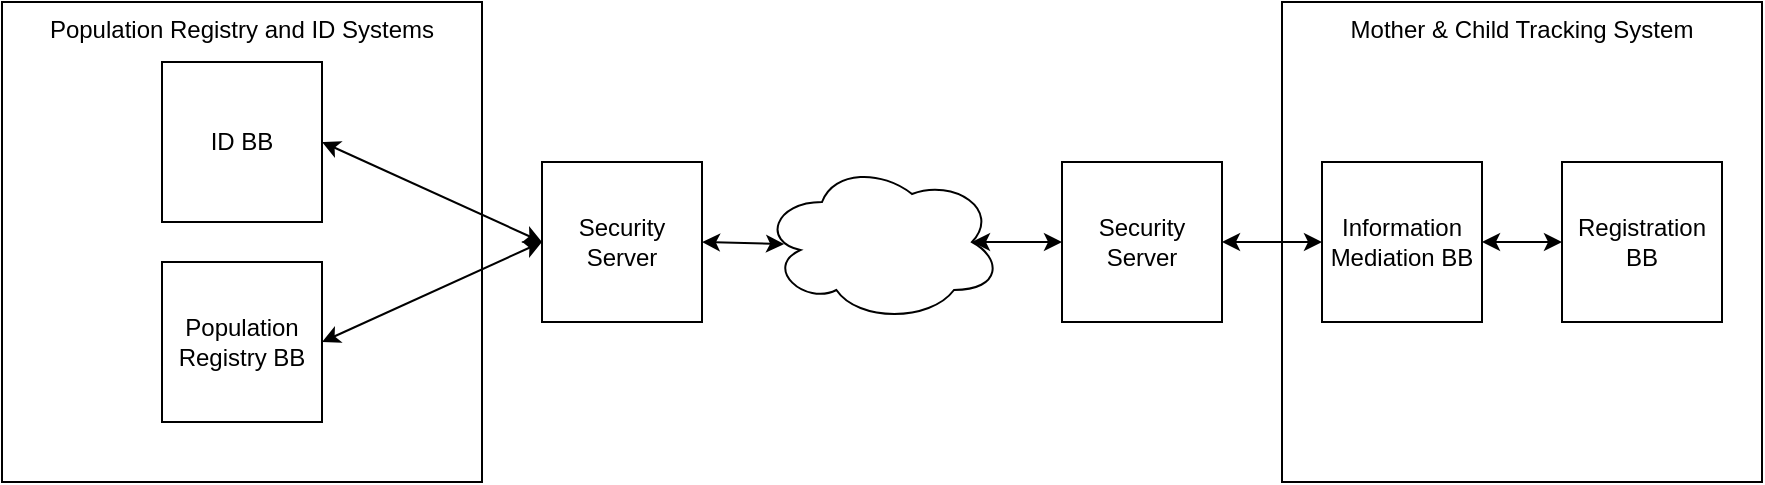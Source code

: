 <mxfile version="14.4.2" type="device"><diagram id="GDe1zzw1R1Iudi7BCuyX" name="Page-1"><mxGraphModel dx="2036" dy="1873" grid="1" gridSize="10" guides="1" tooltips="1" connect="1" arrows="1" fold="1" page="1" pageScale="1" pageWidth="850" pageHeight="1100" math="0" shadow="0"><root><mxCell id="0"/><mxCell id="1" parent="0"/><mxCell id="JqMZqRdezllM6rYK4mv--22" value="Population Registry and ID Systems" style="whiteSpace=wrap;html=1;aspect=fixed;verticalAlign=top;" vertex="1" parent="1"><mxGeometry x="-90" y="-730" width="240" height="240" as="geometry"/></mxCell><mxCell id="JqMZqRdezllM6rYK4mv--13" value="Mother &amp;amp; Child Tracking System" style="whiteSpace=wrap;html=1;aspect=fixed;verticalAlign=top;" vertex="1" parent="1"><mxGeometry x="550" y="-730" width="240" height="240" as="geometry"/></mxCell><mxCell id="JqMZqRdezllM6rYK4mv--1" value="ID BB" style="whiteSpace=wrap;html=1;aspect=fixed;" vertex="1" parent="1"><mxGeometry x="-10" y="-700" width="80" height="80" as="geometry"/></mxCell><mxCell id="JqMZqRdezllM6rYK4mv--6" value="Registration BB" style="whiteSpace=wrap;html=1;aspect=fixed;" vertex="1" parent="1"><mxGeometry x="690" y="-650" width="80" height="80" as="geometry"/></mxCell><mxCell id="JqMZqRdezllM6rYK4mv--7" value="Information Mediation BB" style="whiteSpace=wrap;html=1;aspect=fixed;" vertex="1" parent="1"><mxGeometry x="570" y="-650" width="80" height="80" as="geometry"/></mxCell><mxCell id="JqMZqRdezllM6rYK4mv--8" value="Security Server" style="whiteSpace=wrap;html=1;aspect=fixed;" vertex="1" parent="1"><mxGeometry x="440" y="-650" width="80" height="80" as="geometry"/></mxCell><mxCell id="JqMZqRdezllM6rYK4mv--9" value="" style="endArrow=classic;startArrow=classic;html=1;entryX=0;entryY=0.5;entryDx=0;entryDy=0;exitX=1;exitY=0.5;exitDx=0;exitDy=0;" edge="1" parent="1" source="JqMZqRdezllM6rYK4mv--8" target="JqMZqRdezllM6rYK4mv--7"><mxGeometry width="50" height="50" relative="1" as="geometry"><mxPoint x="540" y="-590" as="sourcePoint"/><mxPoint x="550" y="-610" as="targetPoint"/></mxGeometry></mxCell><mxCell id="JqMZqRdezllM6rYK4mv--10" value="" style="ellipse;shape=cloud;whiteSpace=wrap;html=1;" vertex="1" parent="1"><mxGeometry x="290" y="-650" width="120" height="80" as="geometry"/></mxCell><mxCell id="JqMZqRdezllM6rYK4mv--11" value="" style="endArrow=classic;startArrow=classic;html=1;entryX=0;entryY=0.5;entryDx=0;entryDy=0;exitX=0.875;exitY=0.5;exitDx=0;exitDy=0;exitPerimeter=0;" edge="1" parent="1" source="JqMZqRdezllM6rYK4mv--10" target="JqMZqRdezllM6rYK4mv--8"><mxGeometry width="50" height="50" relative="1" as="geometry"><mxPoint x="380" y="-580" as="sourcePoint"/><mxPoint x="430" y="-630" as="targetPoint"/></mxGeometry></mxCell><mxCell id="JqMZqRdezllM6rYK4mv--12" value="" style="endArrow=classic;startArrow=classic;html=1;entryX=0;entryY=0.5;entryDx=0;entryDy=0;exitX=1;exitY=0.5;exitDx=0;exitDy=0;" edge="1" parent="1" source="JqMZqRdezllM6rYK4mv--1" target="JqMZqRdezllM6rYK4mv--20"><mxGeometry width="50" height="50" relative="1" as="geometry"><mxPoint x="200" y="-670" as="sourcePoint"/><mxPoint x="275" y="-670" as="targetPoint"/></mxGeometry></mxCell><mxCell id="JqMZqRdezllM6rYK4mv--17" value="" style="endArrow=classic;startArrow=classic;html=1;exitX=1;exitY=0.5;exitDx=0;exitDy=0;entryX=0;entryY=0.5;entryDx=0;entryDy=0;" edge="1" parent="1" source="JqMZqRdezllM6rYK4mv--7" target="JqMZqRdezllM6rYK4mv--6"><mxGeometry width="50" height="50" relative="1" as="geometry"><mxPoint x="670" y="-610.5" as="sourcePoint"/><mxPoint x="690" y="-610" as="targetPoint"/></mxGeometry></mxCell><mxCell id="JqMZqRdezllM6rYK4mv--18" value="Population Registry BB" style="whiteSpace=wrap;html=1;aspect=fixed;" vertex="1" parent="1"><mxGeometry x="-10" y="-600" width="80" height="80" as="geometry"/></mxCell><mxCell id="JqMZqRdezllM6rYK4mv--19" value="" style="endArrow=classic;startArrow=classic;html=1;entryX=0;entryY=0.5;entryDx=0;entryDy=0;exitX=1;exitY=0.5;exitDx=0;exitDy=0;" edge="1" parent="1" source="JqMZqRdezllM6rYK4mv--18" target="JqMZqRdezllM6rYK4mv--20"><mxGeometry width="50" height="50" relative="1" as="geometry"><mxPoint x="220" y="-540" as="sourcePoint"/><mxPoint x="292" y="-460" as="targetPoint"/></mxGeometry></mxCell><mxCell id="JqMZqRdezllM6rYK4mv--20" value="Security Server" style="whiteSpace=wrap;html=1;aspect=fixed;" vertex="1" parent="1"><mxGeometry x="180" y="-650" width="80" height="80" as="geometry"/></mxCell><mxCell id="JqMZqRdezllM6rYK4mv--21" value="" style="endArrow=classic;startArrow=classic;html=1;exitX=1;exitY=0.5;exitDx=0;exitDy=0;entryX=0.092;entryY=0.513;entryDx=0;entryDy=0;entryPerimeter=0;" edge="1" parent="1" source="JqMZqRdezllM6rYK4mv--20" target="JqMZqRdezllM6rYK4mv--10"><mxGeometry width="50" height="50" relative="1" as="geometry"><mxPoint x="290" y="-695" as="sourcePoint"/><mxPoint x="300" y="-670" as="targetPoint"/></mxGeometry></mxCell></root></mxGraphModel></diagram></mxfile>